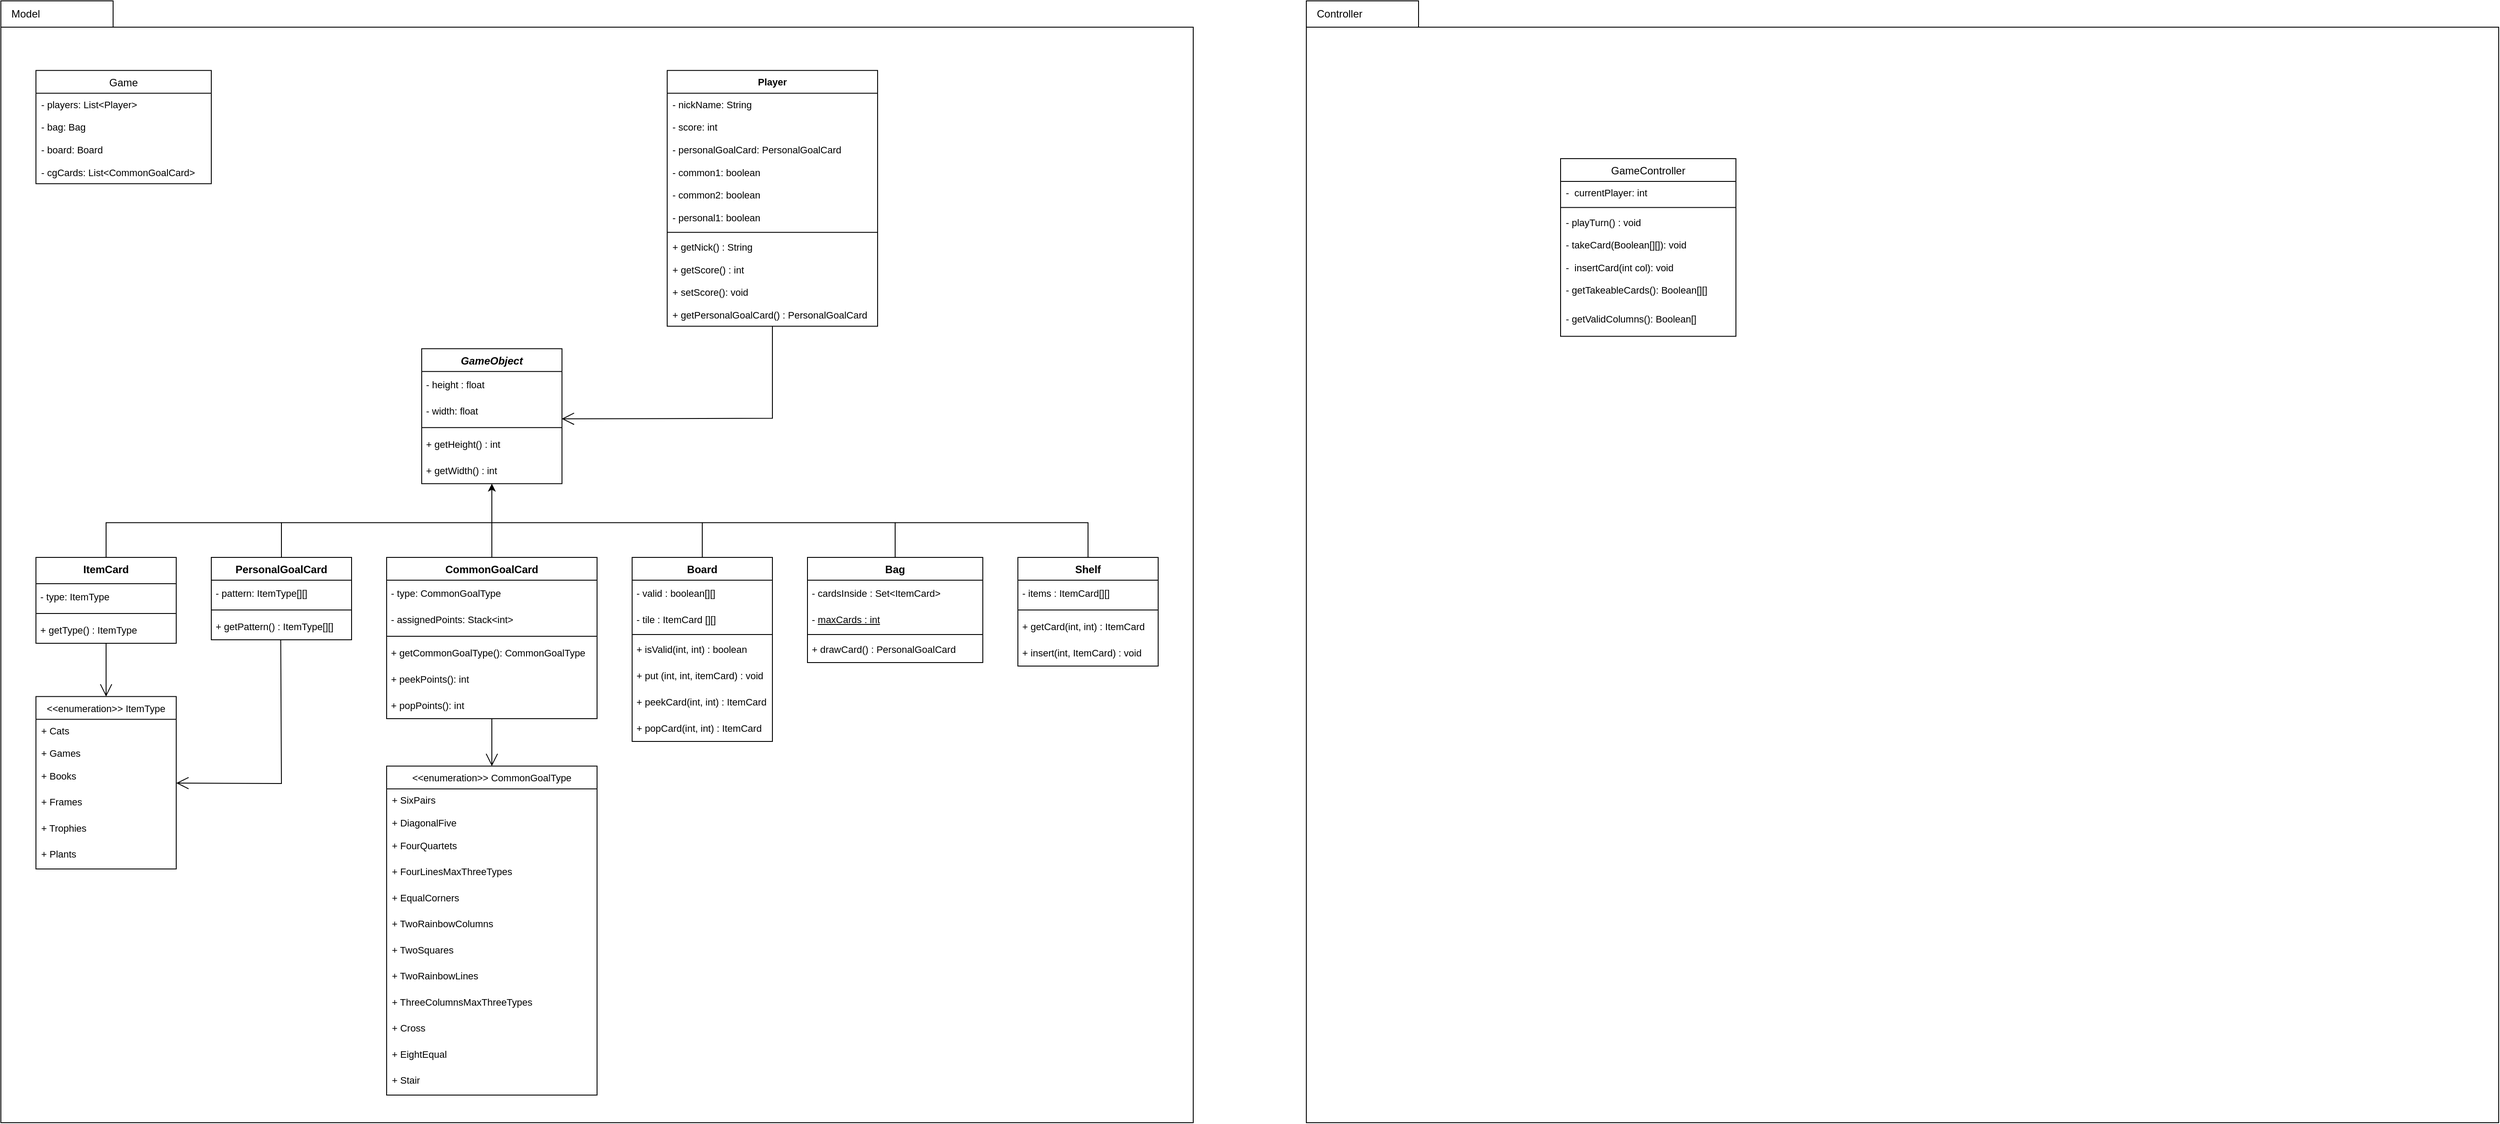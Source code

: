 <mxfile version="20.5.3" type="embed"><diagram id="C5RBs43oDa-KdzZeNtuy" name="Page-1"><mxGraphModel dx="4780" dy="3129" grid="1" gridSize="10" guides="1" tooltips="1" connect="1" arrows="1" fold="1" page="1" pageScale="1" pageWidth="4681" pageHeight="3300" math="0" shadow="0"><root><mxCell id="WIyWlLk6GJQsqaUBKTNV-0"/><mxCell id="WIyWlLk6GJQsqaUBKTNV-1" parent="WIyWlLk6GJQsqaUBKTNV-0"/><mxCell id="270" value="" style="group;verticalAlign=middle;" parent="WIyWlLk6GJQsqaUBKTNV-1" vertex="1" connectable="0"><mxGeometry x="41" y="40" width="1360" height="1280" as="geometry"/></mxCell><mxCell id="268" value="" style="shape=folder;fontStyle=1;spacingTop=10;tabWidth=40;tabHeight=30;tabPosition=left;html=1;" parent="270" vertex="1"><mxGeometry width="1360" height="1280" as="geometry"/></mxCell><mxCell id="zkfFHV4jXpPFQw0GAbJ--0" value="GameObject" style="swimlane;fontStyle=3;align=center;verticalAlign=top;childLayout=stackLayout;horizontal=1;startSize=26;horizontalStack=0;resizeParent=1;resizeLast=0;collapsible=1;marginBottom=0;rounded=0;shadow=0;strokeWidth=1;" parent="270" vertex="1"><mxGeometry x="480" y="396.899" width="160" height="153.938" as="geometry"><mxRectangle x="760" y="330" width="160" height="26" as="alternateBounds"/></mxGeometry></mxCell><mxCell id="217" value="&amp;nbsp;- height : float" style="text;html=1;align=left;verticalAlign=middle;resizable=0;points=[];autosize=1;strokeColor=none;fillColor=none;fontSize=11;" parent="zkfFHV4jXpPFQw0GAbJ--0" vertex="1"><mxGeometry y="26" width="160" height="30" as="geometry"/></mxCell><mxCell id="218" value="&amp;nbsp;- width: float" style="text;html=1;align=left;verticalAlign=middle;resizable=0;points=[];autosize=1;strokeColor=none;fillColor=none;fontSize=11;" parent="zkfFHV4jXpPFQw0GAbJ--0" vertex="1"><mxGeometry y="56" width="160" height="30" as="geometry"/></mxCell><mxCell id="zkfFHV4jXpPFQw0GAbJ--4" value="" style="line;html=1;strokeWidth=1;align=left;verticalAlign=middle;spacingTop=-1;spacingLeft=3;spacingRight=3;rotatable=0;labelPosition=right;points=[];portConstraint=eastwest;" parent="zkfFHV4jXpPFQw0GAbJ--0" vertex="1"><mxGeometry y="86" width="160" height="7.938" as="geometry"/></mxCell><mxCell id="219" value="&amp;nbsp;+ getHeight() : int" style="text;html=1;align=left;verticalAlign=middle;resizable=0;points=[];autosize=1;strokeColor=none;fillColor=none;fontSize=11;" parent="zkfFHV4jXpPFQw0GAbJ--0" vertex="1"><mxGeometry y="93.938" width="160" height="30" as="geometry"/></mxCell><mxCell id="220" value="&amp;nbsp;+ getWidth() : int" style="text;html=1;align=left;verticalAlign=middle;resizable=0;points=[];autosize=1;strokeColor=none;fillColor=none;fontSize=11;" parent="zkfFHV4jXpPFQw0GAbJ--0" vertex="1"><mxGeometry y="123.938" width="160" height="30" as="geometry"/></mxCell><mxCell id="31" value="PersonalGoalCard" style="swimlane;fontStyle=1;align=center;verticalAlign=top;childLayout=stackLayout;horizontal=1;startSize=26;horizontalStack=0;resizeParent=1;resizeParentMax=0;resizeLast=0;collapsible=1;marginBottom=0;" parent="270" vertex="1"><mxGeometry x="240" y="635.039" width="160" height="93.938" as="geometry"/></mxCell><mxCell id="211" value="&amp;nbsp;- pattern: ItemType[][]" style="text;html=1;align=left;verticalAlign=middle;resizable=0;points=[];autosize=1;strokeColor=none;fillColor=none;fontSize=11;" parent="31" vertex="1"><mxGeometry y="26" width="160" height="30" as="geometry"/></mxCell><mxCell id="33" value="" style="line;strokeWidth=1;fillColor=none;align=left;verticalAlign=middle;spacingTop=-1;spacingLeft=3;spacingRight=3;rotatable=0;labelPosition=right;points=[];portConstraint=eastwest;strokeColor=inherit;" parent="31" vertex="1"><mxGeometry y="56" width="160" height="7.938" as="geometry"/></mxCell><mxCell id="214" value="&amp;nbsp;+ getPattern() : ItemType[][]" style="text;html=1;align=left;verticalAlign=middle;resizable=0;points=[];autosize=1;strokeColor=none;fillColor=none;fontSize=11;" parent="31" vertex="1"><mxGeometry y="63.938" width="160" height="30" as="geometry"/></mxCell><mxCell id="39" value="Board" style="swimlane;fontStyle=1;align=center;verticalAlign=top;childLayout=stackLayout;horizontal=1;startSize=26;horizontalStack=0;resizeParent=1;resizeParentMax=0;resizeLast=0;collapsible=1;marginBottom=0;" parent="270" vertex="1"><mxGeometry x="720" y="635.039" width="160" height="209.969" as="geometry"/></mxCell><mxCell id="192" value="&amp;nbsp;- valid : boolean[][]" style="text;html=1;align=left;verticalAlign=middle;resizable=0;points=[];autosize=1;strokeColor=none;fillColor=none;fontSize=11;" parent="39" vertex="1"><mxGeometry y="26" width="160" height="30" as="geometry"/></mxCell><mxCell id="193" value="&amp;nbsp;- tile : ItemCard [][]" style="text;html=1;align=left;verticalAlign=middle;resizable=0;points=[];autosize=1;strokeColor=none;fillColor=none;fontSize=11;" parent="39" vertex="1"><mxGeometry y="56" width="160" height="30" as="geometry"/></mxCell><mxCell id="41" value="" style="line;strokeWidth=1;fillColor=none;align=left;verticalAlign=middle;spacingTop=-1;spacingLeft=3;spacingRight=3;rotatable=0;labelPosition=right;points=[];portConstraint=eastwest;strokeColor=inherit;" parent="39" vertex="1"><mxGeometry y="86" width="160" height="3.969" as="geometry"/></mxCell><mxCell id="202" value="&amp;nbsp;+ isValid(int, int) : boolean" style="text;html=1;align=left;verticalAlign=middle;resizable=0;points=[];autosize=1;strokeColor=none;fillColor=none;fontSize=11;" parent="39" vertex="1"><mxGeometry y="89.969" width="160" height="30" as="geometry"/></mxCell><mxCell id="262" value="&amp;nbsp;+ put (int, int, itemCard) : void" style="text;html=1;align=left;verticalAlign=middle;resizable=0;points=[];autosize=1;strokeColor=none;fillColor=none;fontSize=11;" parent="39" vertex="1"><mxGeometry y="119.969" width="160" height="30" as="geometry"/></mxCell><mxCell id="203" value="&amp;nbsp;+ peekCard(int, int) : ItemCard" style="text;html=1;align=left;verticalAlign=middle;resizable=0;points=[];autosize=1;strokeColor=none;fillColor=none;fontSize=11;" parent="39" vertex="1"><mxGeometry y="149.969" width="160" height="30" as="geometry"/></mxCell><mxCell id="204" value="&amp;nbsp;+ popCard(int, int) : ItemCard" style="text;html=1;align=left;verticalAlign=middle;resizable=0;points=[];autosize=1;strokeColor=none;fillColor=none;fontSize=11;" parent="39" vertex="1"><mxGeometry y="179.969" width="160" height="30" as="geometry"/></mxCell><mxCell id="43" value="Bag" style="swimlane;fontStyle=1;align=center;verticalAlign=top;childLayout=stackLayout;horizontal=1;startSize=26;horizontalStack=0;resizeParent=1;resizeParentMax=0;resizeLast=0;collapsible=1;marginBottom=0;" parent="270" vertex="1"><mxGeometry x="920" y="635.039" width="200" height="119.969" as="geometry"><mxRectangle x="860" y="749" width="60" height="30" as="alternateBounds"/></mxGeometry></mxCell><mxCell id="145" value="&amp;nbsp;- cardsInside : Set&amp;lt;ItemCard&amp;gt;" style="text;html=1;align=left;verticalAlign=middle;resizable=0;points=[];autosize=1;strokeColor=none;fillColor=none;fontSize=11;" parent="43" vertex="1"><mxGeometry y="26" width="200" height="30" as="geometry"/></mxCell><mxCell id="147" value="&amp;nbsp;- &lt;u&gt;maxCards : int&lt;/u&gt;" style="text;html=1;align=left;verticalAlign=middle;resizable=0;points=[];autosize=1;strokeColor=none;fillColor=none;fontSize=11;" parent="43" vertex="1"><mxGeometry y="56" width="200" height="30" as="geometry"/></mxCell><mxCell id="45" value="" style="line;strokeWidth=1;fillColor=none;align=left;verticalAlign=middle;spacingTop=-1;spacingLeft=3;spacingRight=3;rotatable=0;labelPosition=right;points=[];portConstraint=eastwest;strokeColor=inherit;" parent="43" vertex="1"><mxGeometry y="86" width="200" height="3.969" as="geometry"/></mxCell><mxCell id="158" value="&amp;nbsp;+ drawCard() : PersonalGoalCard" style="text;html=1;align=left;verticalAlign=middle;resizable=0;points=[];autosize=1;strokeColor=none;fillColor=none;fontSize=11;" parent="43" vertex="1"><mxGeometry y="89.969" width="200" height="30" as="geometry"/></mxCell><mxCell id="51" value="Shelf" style="swimlane;fontStyle=1;align=center;verticalAlign=top;childLayout=stackLayout;horizontal=1;startSize=26;horizontalStack=0;resizeParent=1;resizeParentMax=0;resizeLast=0;collapsible=1;marginBottom=0;" parent="270" vertex="1"><mxGeometry x="1160" y="635.039" width="160" height="123.938" as="geometry"/></mxCell><mxCell id="198" value="&amp;nbsp;- items : ItemCard[][]" style="text;html=1;align=left;verticalAlign=middle;resizable=0;points=[];autosize=1;strokeColor=none;fillColor=none;fontSize=11;" parent="51" vertex="1"><mxGeometry y="26" width="160" height="30" as="geometry"/></mxCell><mxCell id="53" value="" style="line;strokeWidth=1;fillColor=none;align=left;verticalAlign=middle;spacingTop=-1;spacingLeft=3;spacingRight=3;rotatable=0;labelPosition=right;points=[];portConstraint=eastwest;strokeColor=inherit;" parent="51" vertex="1"><mxGeometry y="56" width="160" height="7.938" as="geometry"/></mxCell><mxCell id="205" value="&amp;nbsp;+ getCard(int, int) : ItemCard" style="text;html=1;align=left;verticalAlign=middle;resizable=0;points=[];autosize=1;strokeColor=none;fillColor=none;fontSize=11;" parent="51" vertex="1"><mxGeometry y="63.938" width="160" height="30" as="geometry"/></mxCell><mxCell id="206" value="&amp;nbsp;+ insert(int, ItemCard) : void" style="text;html=1;align=left;verticalAlign=middle;resizable=0;points=[];autosize=1;strokeColor=none;fillColor=none;fontSize=11;" parent="51" vertex="1"><mxGeometry y="93.938" width="160" height="30" as="geometry"/></mxCell><mxCell id="55" value="ItemCard" style="swimlane;fontStyle=1;align=center;verticalAlign=top;childLayout=stackLayout;horizontal=1;startSize=30;horizontalStack=0;resizeParent=1;resizeParentMax=0;resizeLast=0;collapsible=1;marginBottom=0;" parent="270" vertex="1"><mxGeometry x="40" y="635.039" width="160" height="97.938" as="geometry"><mxRectangle x="260" y="970" width="110" height="30" as="alternateBounds"/></mxGeometry></mxCell><mxCell id="207" value="&amp;nbsp;- type: ItemType" style="text;html=1;align=left;verticalAlign=middle;resizable=0;points=[];autosize=1;strokeColor=none;fillColor=none;fontSize=11;" parent="55" vertex="1"><mxGeometry y="30" width="160" height="30" as="geometry"/></mxCell><mxCell id="56" value="" style="line;strokeWidth=1;fillColor=none;align=left;verticalAlign=middle;spacingTop=-1;spacingLeft=3;spacingRight=3;rotatable=0;labelPosition=right;points=[];portConstraint=eastwest;strokeColor=inherit;" parent="55" vertex="1"><mxGeometry y="60" width="160" height="7.938" as="geometry"/></mxCell><mxCell id="223" value="&amp;nbsp;+ getType() : ItemType" style="text;html=1;align=left;verticalAlign=middle;resizable=0;points=[];autosize=1;strokeColor=none;fillColor=none;fontSize=11;" parent="55" vertex="1"><mxGeometry y="67.938" width="160" height="30" as="geometry"/></mxCell><mxCell id="57" value="CommonGoalCard" style="swimlane;fontStyle=1;align=center;verticalAlign=top;childLayout=stackLayout;horizontal=1;startSize=26;horizontalStack=0;resizeParent=1;resizeParentMax=0;resizeLast=0;collapsible=1;marginBottom=0;" parent="270" vertex="1"><mxGeometry x="440" y="635.039" width="240" height="183.938" as="geometry"/></mxCell><mxCell id="208" value="&amp;nbsp;- type: CommonGoalType" style="text;html=1;align=left;verticalAlign=middle;resizable=0;points=[];autosize=1;strokeColor=none;fillColor=none;fontSize=11;" parent="57" vertex="1"><mxGeometry y="26" width="240" height="30" as="geometry"/></mxCell><mxCell id="209" value="&amp;nbsp;- assignedPoints: Stack&amp;lt;int&amp;gt;" style="text;html=1;align=left;verticalAlign=middle;resizable=0;points=[];autosize=1;strokeColor=none;fillColor=none;fontSize=11;" parent="57" vertex="1"><mxGeometry y="56" width="240" height="30" as="geometry"/></mxCell><mxCell id="58" value="" style="line;strokeWidth=1;fillColor=none;align=left;verticalAlign=middle;spacingTop=-1;spacingLeft=3;spacingRight=3;rotatable=0;labelPosition=right;points=[];portConstraint=eastwest;strokeColor=inherit;" parent="57" vertex="1"><mxGeometry y="86" width="240" height="7.938" as="geometry"/></mxCell><mxCell id="221" value="&amp;nbsp;+ getCommonGoalType(): CommonGoalType" style="text;html=1;align=left;verticalAlign=middle;resizable=0;points=[];autosize=1;strokeColor=none;fillColor=none;fontSize=11;" parent="57" vertex="1"><mxGeometry y="93.938" width="240" height="30" as="geometry"/></mxCell><mxCell id="222" value="&amp;nbsp;+ peekPoints(): int" style="text;html=1;align=left;verticalAlign=middle;resizable=0;points=[];autosize=1;strokeColor=none;fillColor=none;fontSize=11;" parent="57" vertex="1"><mxGeometry y="123.938" width="240" height="30" as="geometry"/></mxCell><mxCell id="224" value="&amp;nbsp;+ popPoints(): int" style="text;html=1;align=left;verticalAlign=middle;resizable=0;points=[];autosize=1;strokeColor=none;fillColor=none;fontSize=11;" parent="57" vertex="1"><mxGeometry y="153.938" width="240" height="30" as="geometry"/></mxCell><mxCell id="73" value="&lt;&lt;enumeration&gt;&gt; ItemType" style="swimlane;fontStyle=0;childLayout=stackLayout;horizontal=1;startSize=26;fillColor=none;horizontalStack=0;resizeParent=1;resizeParentMax=0;resizeLast=0;collapsible=1;marginBottom=0;fontSize=11;" parent="270" vertex="1"><mxGeometry x="40" y="793.798" width="160" height="196.667" as="geometry"><mxRectangle x="270" y="1080" width="190" height="30" as="alternateBounds"/></mxGeometry></mxCell><mxCell id="74" value="+ Cats" style="text;strokeColor=none;fillColor=none;align=left;verticalAlign=top;spacingLeft=4;spacingRight=4;overflow=hidden;rotatable=0;points=[[0,0.5],[1,0.5]];portConstraint=eastwest;fontSize=11;" parent="73" vertex="1"><mxGeometry y="26" width="160" height="25.798" as="geometry"/></mxCell><mxCell id="75" value="+ Games" style="text;strokeColor=none;fillColor=none;align=left;verticalAlign=top;spacingLeft=4;spacingRight=4;overflow=hidden;rotatable=0;points=[[0,0.5],[1,0.5]];portConstraint=eastwest;fontSize=11;" parent="73" vertex="1"><mxGeometry y="51.798" width="160" height="25.798" as="geometry"/></mxCell><mxCell id="76" value="+ Books" style="text;strokeColor=none;fillColor=none;align=left;verticalAlign=top;spacingLeft=4;spacingRight=4;overflow=hidden;rotatable=0;points=[[0,0.5],[1,0.5]];portConstraint=eastwest;fontSize=11;" parent="73" vertex="1"><mxGeometry y="77.597" width="160" height="29.767" as="geometry"/></mxCell><mxCell id="80" value="+ Frames" style="text;strokeColor=none;fillColor=none;align=left;verticalAlign=top;spacingLeft=4;spacingRight=4;overflow=hidden;rotatable=0;points=[[0,0.5],[1,0.5]];portConstraint=eastwest;fontSize=11;" parent="73" vertex="1"><mxGeometry y="107.364" width="160" height="29.767" as="geometry"/></mxCell><mxCell id="81" value="+ Trophies" style="text;strokeColor=none;fillColor=none;align=left;verticalAlign=top;spacingLeft=4;spacingRight=4;overflow=hidden;rotatable=0;points=[[0,0.5],[1,0.5]];portConstraint=eastwest;fontSize=11;" parent="73" vertex="1"><mxGeometry y="137.132" width="160" height="29.767" as="geometry"/></mxCell><mxCell id="82" value="+ Plants" style="text;strokeColor=none;fillColor=none;align=left;verticalAlign=top;spacingLeft=4;spacingRight=4;overflow=hidden;rotatable=0;points=[[0,0.5],[1,0.5]];portConstraint=eastwest;fontSize=11;" parent="73" vertex="1"><mxGeometry y="166.899" width="160" height="29.767" as="geometry"/></mxCell><mxCell id="77" value="" style="endArrow=open;endFill=1;endSize=12;html=1;rounded=0;strokeColor=default;fontSize=11;entryX=0.5;entryY=0;entryDx=0;entryDy=0;exitX=0.5;exitY=1;exitDx=0;exitDy=0;" parent="270" source="55" target="73" edge="1"><mxGeometry width="160" relative="1" as="geometry"><mxPoint x="10" y="639.008" as="sourcePoint"/><mxPoint x="170" y="639.008" as="targetPoint"/></mxGeometry></mxCell><mxCell id="121" value="&lt;&lt;enumeration&gt;&gt; CommonGoalType" style="swimlane;fontStyle=0;childLayout=stackLayout;horizontal=1;startSize=26;fillColor=none;horizontalStack=0;resizeParent=1;resizeParentMax=0;resizeLast=0;collapsible=1;marginBottom=0;fontSize=11;" parent="270" vertex="1"><mxGeometry x="440" y="873.178" width="240" height="375.271" as="geometry"><mxRectangle x="270" y="1080" width="190" height="30" as="alternateBounds"/></mxGeometry></mxCell><mxCell id="122" value="+ SixPairs" style="text;strokeColor=none;fillColor=none;align=left;verticalAlign=top;spacingLeft=4;spacingRight=4;overflow=hidden;rotatable=0;points=[[0,0.5],[1,0.5]];portConstraint=eastwest;fontSize=11;" parent="121" vertex="1"><mxGeometry y="26" width="240" height="25.798" as="geometry"/></mxCell><mxCell id="123" value="+ DiagonalFive" style="text;strokeColor=none;fillColor=none;align=left;verticalAlign=top;spacingLeft=4;spacingRight=4;overflow=hidden;rotatable=0;points=[[0,0.5],[1,0.5]];portConstraint=eastwest;fontSize=11;" parent="121" vertex="1"><mxGeometry y="51.798" width="240" height="25.798" as="geometry"/></mxCell><mxCell id="124" value="+ FourQuartets" style="text;strokeColor=none;fillColor=none;align=left;verticalAlign=top;spacingLeft=4;spacingRight=4;overflow=hidden;rotatable=0;points=[[0,0.5],[1,0.5]];portConstraint=eastwest;fontSize=11;" parent="121" vertex="1"><mxGeometry y="77.597" width="240" height="29.767" as="geometry"/></mxCell><mxCell id="125" value="+ FourLinesMaxThreeTypes" style="text;strokeColor=none;fillColor=none;align=left;verticalAlign=top;spacingLeft=4;spacingRight=4;overflow=hidden;rotatable=0;points=[[0,0.5],[1,0.5]];portConstraint=eastwest;fontSize=11;" parent="121" vertex="1"><mxGeometry y="107.364" width="240" height="29.767" as="geometry"/></mxCell><mxCell id="126" value="+ EqualCorners" style="text;strokeColor=none;fillColor=none;align=left;verticalAlign=top;spacingLeft=4;spacingRight=4;overflow=hidden;rotatable=0;points=[[0,0.5],[1,0.5]];portConstraint=eastwest;fontSize=11;" parent="121" vertex="1"><mxGeometry y="137.132" width="240" height="29.767" as="geometry"/></mxCell><mxCell id="127" value="+ TwoRainbowColumns" style="text;strokeColor=none;fillColor=none;align=left;verticalAlign=top;spacingLeft=4;spacingRight=4;overflow=hidden;rotatable=0;points=[[0,0.5],[1,0.5]];portConstraint=eastwest;fontSize=11;" parent="121" vertex="1"><mxGeometry y="166.899" width="240" height="29.767" as="geometry"/></mxCell><mxCell id="131" value="+ TwoSquares" style="text;strokeColor=none;fillColor=none;align=left;verticalAlign=top;spacingLeft=4;spacingRight=4;overflow=hidden;rotatable=0;points=[[0,0.5],[1,0.5]];portConstraint=eastwest;fontSize=11;" parent="121" vertex="1"><mxGeometry y="196.667" width="240" height="29.767" as="geometry"/></mxCell><mxCell id="132" value="+ TwoRainbowLines" style="text;strokeColor=none;fillColor=none;align=left;verticalAlign=top;spacingLeft=4;spacingRight=4;overflow=hidden;rotatable=0;points=[[0,0.5],[1,0.5]];portConstraint=eastwest;fontSize=11;" parent="121" vertex="1"><mxGeometry y="226.434" width="240" height="29.767" as="geometry"/></mxCell><mxCell id="133" value="+ ThreeColumnsMaxThreeTypes" style="text;strokeColor=none;fillColor=none;align=left;verticalAlign=top;spacingLeft=4;spacingRight=4;overflow=hidden;rotatable=0;points=[[0,0.5],[1,0.5]];portConstraint=eastwest;fontSize=11;" parent="121" vertex="1"><mxGeometry y="256.202" width="240" height="29.767" as="geometry"/></mxCell><mxCell id="134" value="+ Cross" style="text;strokeColor=none;fillColor=none;align=left;verticalAlign=top;spacingLeft=4;spacingRight=4;overflow=hidden;rotatable=0;points=[[0,0.5],[1,0.5]];portConstraint=eastwest;fontSize=11;" parent="121" vertex="1"><mxGeometry y="285.969" width="240" height="29.767" as="geometry"/></mxCell><mxCell id="135" value="+ EightEqual" style="text;strokeColor=none;fillColor=none;align=left;verticalAlign=top;spacingLeft=4;spacingRight=4;overflow=hidden;rotatable=0;points=[[0,0.5],[1,0.5]];portConstraint=eastwest;fontSize=11;" parent="121" vertex="1"><mxGeometry y="315.736" width="240" height="29.767" as="geometry"/></mxCell><mxCell id="136" value="+ Stair" style="text;strokeColor=none;fillColor=none;align=left;verticalAlign=top;spacingLeft=4;spacingRight=4;overflow=hidden;rotatable=0;points=[[0,0.5],[1,0.5]];portConstraint=eastwest;fontSize=11;" parent="121" vertex="1"><mxGeometry y="345.504" width="240" height="29.767" as="geometry"/></mxCell><mxCell id="128" value="" style="endArrow=open;endFill=1;endSize=12;html=1;rounded=0;strokeColor=default;fontSize=11;exitX=0.5;exitY=1;exitDx=0;exitDy=0;entryX=0.5;entryY=0;entryDx=0;entryDy=0;" parent="270" source="57" target="121" edge="1"><mxGeometry width="160" relative="1" as="geometry"><mxPoint x="310" y="708.465" as="sourcePoint"/><mxPoint x="470" y="708.465" as="targetPoint"/></mxGeometry></mxCell><mxCell id="181" value="Player" style="swimlane;fontStyle=1;align=center;verticalAlign=top;childLayout=stackLayout;horizontal=1;startSize=26;horizontalStack=0;resizeParent=1;resizeParentMax=0;resizeLast=0;collapsible=1;marginBottom=0;fontSize=11;" parent="270" vertex="1"><mxGeometry x="760" y="79.38" width="240" height="291.922" as="geometry"/></mxCell><mxCell id="182" value="- nickName: String" style="text;strokeColor=none;fillColor=none;align=left;verticalAlign=top;spacingLeft=4;spacingRight=4;overflow=hidden;rotatable=0;points=[[0,0.5],[1,0.5]];portConstraint=eastwest;fontSize=11;" parent="181" vertex="1"><mxGeometry y="26" width="240" height="25.798" as="geometry"/></mxCell><mxCell id="186" value="- score: int" style="text;strokeColor=none;fillColor=none;align=left;verticalAlign=top;spacingLeft=4;spacingRight=4;overflow=hidden;rotatable=0;points=[[0,0.5],[1,0.5]];portConstraint=eastwest;fontSize=11;" parent="181" vertex="1"><mxGeometry y="51.798" width="240" height="25.798" as="geometry"/></mxCell><mxCell id="215" value="- personalGoalCard: PersonalGoalCard" style="text;strokeColor=none;fillColor=none;align=left;verticalAlign=top;spacingLeft=4;spacingRight=4;overflow=hidden;rotatable=0;points=[[0,0.5],[1,0.5]];portConstraint=eastwest;fontSize=11;" parent="181" vertex="1"><mxGeometry y="77.597" width="240" height="25.798" as="geometry"/></mxCell><mxCell id="263" value="- common1: boolean" style="text;strokeColor=none;fillColor=none;align=left;verticalAlign=top;spacingLeft=4;spacingRight=4;overflow=hidden;rotatable=0;points=[[0,0.5],[1,0.5]];portConstraint=eastwest;fontSize=11;" parent="181" vertex="1"><mxGeometry y="103.395" width="240" height="25.798" as="geometry"/></mxCell><mxCell id="264" value="- common2: boolean" style="text;strokeColor=none;fillColor=none;align=left;verticalAlign=top;spacingLeft=4;spacingRight=4;overflow=hidden;rotatable=0;points=[[0,0.5],[1,0.5]];portConstraint=eastwest;fontSize=11;" parent="181" vertex="1"><mxGeometry y="129.194" width="240" height="25.798" as="geometry"/></mxCell><mxCell id="265" value="- personal1: boolean" style="text;strokeColor=none;fillColor=none;align=left;verticalAlign=top;spacingLeft=4;spacingRight=4;overflow=hidden;rotatable=0;points=[[0,0.5],[1,0.5]];portConstraint=eastwest;fontSize=11;" parent="181" vertex="1"><mxGeometry y="154.992" width="240" height="25.798" as="geometry"/></mxCell><mxCell id="183" value="" style="line;strokeWidth=1;fillColor=none;align=left;verticalAlign=middle;spacingTop=-1;spacingLeft=3;spacingRight=3;rotatable=0;labelPosition=right;points=[];portConstraint=eastwest;strokeColor=inherit;fontSize=11;" parent="181" vertex="1"><mxGeometry y="180.791" width="240" height="7.938" as="geometry"/></mxCell><mxCell id="199" value="+ getNick() : String" style="text;strokeColor=none;fillColor=none;align=left;verticalAlign=top;spacingLeft=4;spacingRight=4;overflow=hidden;rotatable=0;points=[[0,0.5],[1,0.5]];portConstraint=eastwest;fontSize=11;" parent="181" vertex="1"><mxGeometry y="188.729" width="240" height="25.798" as="geometry"/></mxCell><mxCell id="184" value="+ getScore() : int" style="text;strokeColor=none;fillColor=none;align=left;verticalAlign=top;spacingLeft=4;spacingRight=4;overflow=hidden;rotatable=0;points=[[0,0.5],[1,0.5]];portConstraint=eastwest;fontSize=11;" parent="181" vertex="1"><mxGeometry y="214.527" width="240" height="25.798" as="geometry"/></mxCell><mxCell id="225" value="+ setScore(): void" style="text;strokeColor=none;fillColor=none;align=left;verticalAlign=top;spacingLeft=4;spacingRight=4;overflow=hidden;rotatable=0;points=[[0,0.5],[1,0.5]];portConstraint=eastwest;fontSize=11;" parent="181" vertex="1"><mxGeometry y="240.326" width="240" height="25.798" as="geometry"/></mxCell><mxCell id="216" value="+ getPersonalGoalCard() : PersonalGoalCard" style="text;strokeColor=none;fillColor=none;align=left;verticalAlign=top;spacingLeft=4;spacingRight=4;overflow=hidden;rotatable=0;points=[[0,0.5],[1,0.5]];portConstraint=eastwest;fontSize=11;" parent="181" vertex="1"><mxGeometry y="266.124" width="240" height="25.798" as="geometry"/></mxCell><mxCell id="233" value="" style="endArrow=open;endFill=1;endSize=12;html=1;rounded=0;exitX=0.495;exitY=1;exitDx=0;exitDy=0;exitPerimeter=0;" parent="270" source="214" target="73" edge="1"><mxGeometry width="160" relative="1" as="geometry"><mxPoint x="280" y="837.457" as="sourcePoint"/><mxPoint x="200" y="996.217" as="targetPoint"/><Array as="points"><mxPoint x="320" y="893.023"/></Array></mxGeometry></mxCell><mxCell id="242" value="" style="endArrow=classic;html=1;rounded=0;exitX=0.5;exitY=0;exitDx=0;exitDy=0;" parent="270" source="57" target="zkfFHV4jXpPFQw0GAbJ--0" edge="1"><mxGeometry width="50" height="50" relative="1" as="geometry"><mxPoint x="500" y="569.55" as="sourcePoint"/><mxPoint x="550" y="519.938" as="targetPoint"/></mxGeometry></mxCell><mxCell id="243" value="" style="endArrow=none;html=1;rounded=0;exitX=0.5;exitY=0;exitDx=0;exitDy=0;" parent="270" source="31" edge="1"><mxGeometry width="50" height="50" relative="1" as="geometry"><mxPoint x="350" y="629.085" as="sourcePoint"/><mxPoint x="560" y="595.349" as="targetPoint"/><Array as="points"><mxPoint x="320" y="595.349"/></Array></mxGeometry></mxCell><mxCell id="244" value="" style="endArrow=none;html=1;rounded=0;exitX=0.5;exitY=0;exitDx=0;exitDy=0;" parent="270" source="55" edge="1"><mxGeometry width="50" height="50" relative="1" as="geometry"><mxPoint x="200" y="589.395" as="sourcePoint"/><mxPoint x="320" y="595.349" as="targetPoint"/><Array as="points"><mxPoint x="120" y="595.349"/></Array></mxGeometry></mxCell><mxCell id="245" value="" style="endArrow=none;html=1;rounded=0;exitX=0.5;exitY=0;exitDx=0;exitDy=0;" parent="270" source="39" edge="1"><mxGeometry width="50" height="50" relative="1" as="geometry"><mxPoint x="730" y="668.775" as="sourcePoint"/><mxPoint x="560" y="595.349" as="targetPoint"/><Array as="points"><mxPoint x="800" y="595.349"/></Array></mxGeometry></mxCell><mxCell id="246" value="" style="endArrow=none;html=1;rounded=0;exitX=0.5;exitY=0;exitDx=0;exitDy=0;" parent="270" source="43" edge="1"><mxGeometry width="50" height="50" relative="1" as="geometry"><mxPoint x="730" y="668.775" as="sourcePoint"/><mxPoint x="800" y="595.349" as="targetPoint"/><Array as="points"><mxPoint x="1020" y="595.349"/></Array></mxGeometry></mxCell><mxCell id="247" value="" style="endArrow=none;html=1;rounded=0;entryX=0.5;entryY=0;entryDx=0;entryDy=0;" parent="270" target="51" edge="1"><mxGeometry width="50" height="50" relative="1" as="geometry"><mxPoint x="1020" y="595.349" as="sourcePoint"/><mxPoint x="1200" y="648.93" as="targetPoint"/><Array as="points"><mxPoint x="1240" y="595.349"/></Array></mxGeometry></mxCell><mxCell id="248" value="" style="endArrow=open;endFill=1;endSize=12;html=1;rounded=0;entryX=0.998;entryY=0.8;entryDx=0;entryDy=0;entryPerimeter=0;" parent="270" source="181" target="218" edge="1"><mxGeometry width="160" relative="1" as="geometry"><mxPoint x="940" y="460.403" as="sourcePoint"/><mxPoint x="720" y="232.186" as="targetPoint"/><Array as="points"><mxPoint x="880" y="476.279"/></Array></mxGeometry></mxCell><mxCell id="249" value="Game" style="swimlane;fontStyle=0;childLayout=stackLayout;horizontal=1;startSize=26;fillColor=none;horizontalStack=0;resizeParent=1;resizeParentMax=0;resizeLast=0;collapsible=1;marginBottom=0;" parent="270" vertex="1"><mxGeometry x="40" y="79.376" width="200" height="129.194" as="geometry"/></mxCell><mxCell id="250" value="- players: List&lt;Player&gt;" style="text;strokeColor=none;fillColor=none;align=left;verticalAlign=top;spacingLeft=4;spacingRight=4;overflow=hidden;rotatable=0;points=[[0,0.5],[1,0.5]];portConstraint=eastwest;fontSize=11;" parent="249" vertex="1"><mxGeometry y="26" width="200" height="25.798" as="geometry"/></mxCell><mxCell id="255" value="- bag: Bag" style="text;strokeColor=none;fillColor=none;align=left;verticalAlign=top;spacingLeft=4;spacingRight=4;overflow=hidden;rotatable=0;points=[[0,0.5],[1,0.5]];portConstraint=eastwest;fontSize=11;" parent="249" vertex="1"><mxGeometry y="51.798" width="200" height="25.798" as="geometry"/></mxCell><mxCell id="256" value="- board: Board" style="text;strokeColor=none;fillColor=none;align=left;verticalAlign=top;spacingLeft=4;spacingRight=4;overflow=hidden;rotatable=0;points=[[0,0.5],[1,0.5]];portConstraint=eastwest;fontSize=11;" parent="249" vertex="1"><mxGeometry y="77.597" width="200" height="25.798" as="geometry"/></mxCell><mxCell id="257" value="- cgCards: List&lt;CommonGoalCard&gt;" style="text;strokeColor=none;fillColor=none;align=left;verticalAlign=top;spacingLeft=4;spacingRight=4;overflow=hidden;rotatable=0;points=[[0,0.5],[1,0.5]];portConstraint=eastwest;fontSize=11;" parent="249" vertex="1"><mxGeometry y="103.395" width="200" height="25.798" as="geometry"/></mxCell><mxCell id="269" value="Model" style="text;html=1;align=left;verticalAlign=middle;resizable=0;points=[];autosize=1;strokeColor=none;fillColor=none;" parent="270" vertex="1"><mxGeometry x="10" width="60" height="30" as="geometry"/></mxCell><mxCell id="277" value="" style="group;verticalAlign=middle;" parent="WIyWlLk6GJQsqaUBKTNV-1" vertex="1" connectable="0"><mxGeometry x="1530" y="40" width="1360" height="1280" as="geometry"/></mxCell><mxCell id="278" value="" style="shape=folder;fontStyle=1;spacingTop=10;tabWidth=40;tabHeight=30;tabPosition=left;html=1;" parent="277" vertex="1"><mxGeometry width="1360" height="1280" as="geometry"/></mxCell><mxCell id="360" value="GameController" style="swimlane;fontStyle=0;childLayout=stackLayout;horizontal=1;startSize=26;fillColor=none;horizontalStack=0;resizeParent=1;resizeParentMax=0;resizeLast=0;collapsible=1;marginBottom=0;swimlaneLine=1;glass=0;rounded=0;sketch=0;shadow=0;" parent="277" vertex="1"><mxGeometry x="290" y="179.996" width="200" height="202.814" as="geometry"/></mxCell><mxCell id="361" value="-  currentPlayer: int " style="text;strokeColor=none;fillColor=none;align=left;verticalAlign=top;spacingLeft=4;spacingRight=4;overflow=hidden;rotatable=0;points=[[0,0.5],[1,0.5]];portConstraint=eastwest;fontSize=11;" parent="360" vertex="1"><mxGeometry y="26" width="200" height="25.798" as="geometry"/></mxCell><mxCell id="379" value="" style="line;strokeWidth=1;fillColor=none;align=left;verticalAlign=middle;spacingTop=-1;spacingLeft=3;spacingRight=3;rotatable=0;labelPosition=right;points=[];portConstraint=eastwest;strokeColor=inherit;" vertex="1" parent="360"><mxGeometry y="51.798" width="200" height="8" as="geometry"/></mxCell><mxCell id="362" value="- playTurn() : void " style="text;strokeColor=none;fillColor=none;align=left;verticalAlign=top;spacingLeft=4;spacingRight=4;overflow=hidden;rotatable=0;points=[[0,0.5],[1,0.5]];portConstraint=eastwest;fontSize=11;" parent="360" vertex="1"><mxGeometry y="59.798" width="200" height="25.798" as="geometry"/></mxCell><mxCell id="363" value="- takeCard(Boolean[][]): void " style="text;strokeColor=none;fillColor=none;align=left;verticalAlign=top;spacingLeft=4;spacingRight=4;overflow=hidden;rotatable=0;points=[[0,0.5],[1,0.5]];portConstraint=eastwest;fontSize=11;" parent="360" vertex="1"><mxGeometry y="85.597" width="200" height="25.798" as="geometry"/></mxCell><mxCell id="364" value="-  insertCard(int col): void " style="text;strokeColor=none;fillColor=none;align=left;verticalAlign=top;spacingLeft=4;spacingRight=4;overflow=hidden;rotatable=0;points=[[0,0.5],[1,0.5]];portConstraint=eastwest;fontSize=11;" parent="360" vertex="1"><mxGeometry y="111.395" width="200" height="25.798" as="geometry"/></mxCell><mxCell id="377" value="- getTakeableCards(): Boolean[][]" style="text;strokeColor=none;fillColor=none;align=left;verticalAlign=top;spacingLeft=4;spacingRight=4;overflow=hidden;rotatable=0;points=[[0,0.5],[1,0.5]];portConstraint=eastwest;fontSize=11;" parent="360" vertex="1"><mxGeometry y="137.194" width="200" height="32.81" as="geometry"/></mxCell><mxCell id="390" value="- getValidColumns(): Boolean[]" style="text;strokeColor=none;fillColor=none;align=left;verticalAlign=top;spacingLeft=4;spacingRight=4;overflow=hidden;rotatable=0;points=[[0,0.5],[1,0.5]];portConstraint=eastwest;fontSize=11;" vertex="1" parent="360"><mxGeometry y="170.004" width="200" height="32.81" as="geometry"/></mxCell><mxCell id="365" value="Controller" style="text;html=1;align=left;verticalAlign=middle;resizable=0;points=[];autosize=1;strokeColor=none;fillColor=none;" parent="277" vertex="1"><mxGeometry x="10" width="80" height="30" as="geometry"/></mxCell></root></mxGraphModel></diagram></mxfile>